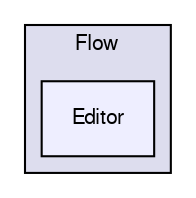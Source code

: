 digraph "Editor" {
  compound=true
  node [ fontsize="10", fontname="FreeSans"];
  edge [ labelfontsize="10", labelfontname="FreeSans"];
  subgraph clusterdir_f2161341da0c2838c2d943d4603ba5b1 {
    graph [ bgcolor="#ddddee", pencolor="black", label="Flow" fontname="FreeSans", fontsize="10", URL="dir_f2161341da0c2838c2d943d4603ba5b1.html"]
  dir_bb5555c4083f9d9dbb7fe18e09f581d5 [shape=box, label="Editor", style="filled", fillcolor="#eeeeff", pencolor="black", URL="dir_bb5555c4083f9d9dbb7fe18e09f581d5.html"];
  }
}
